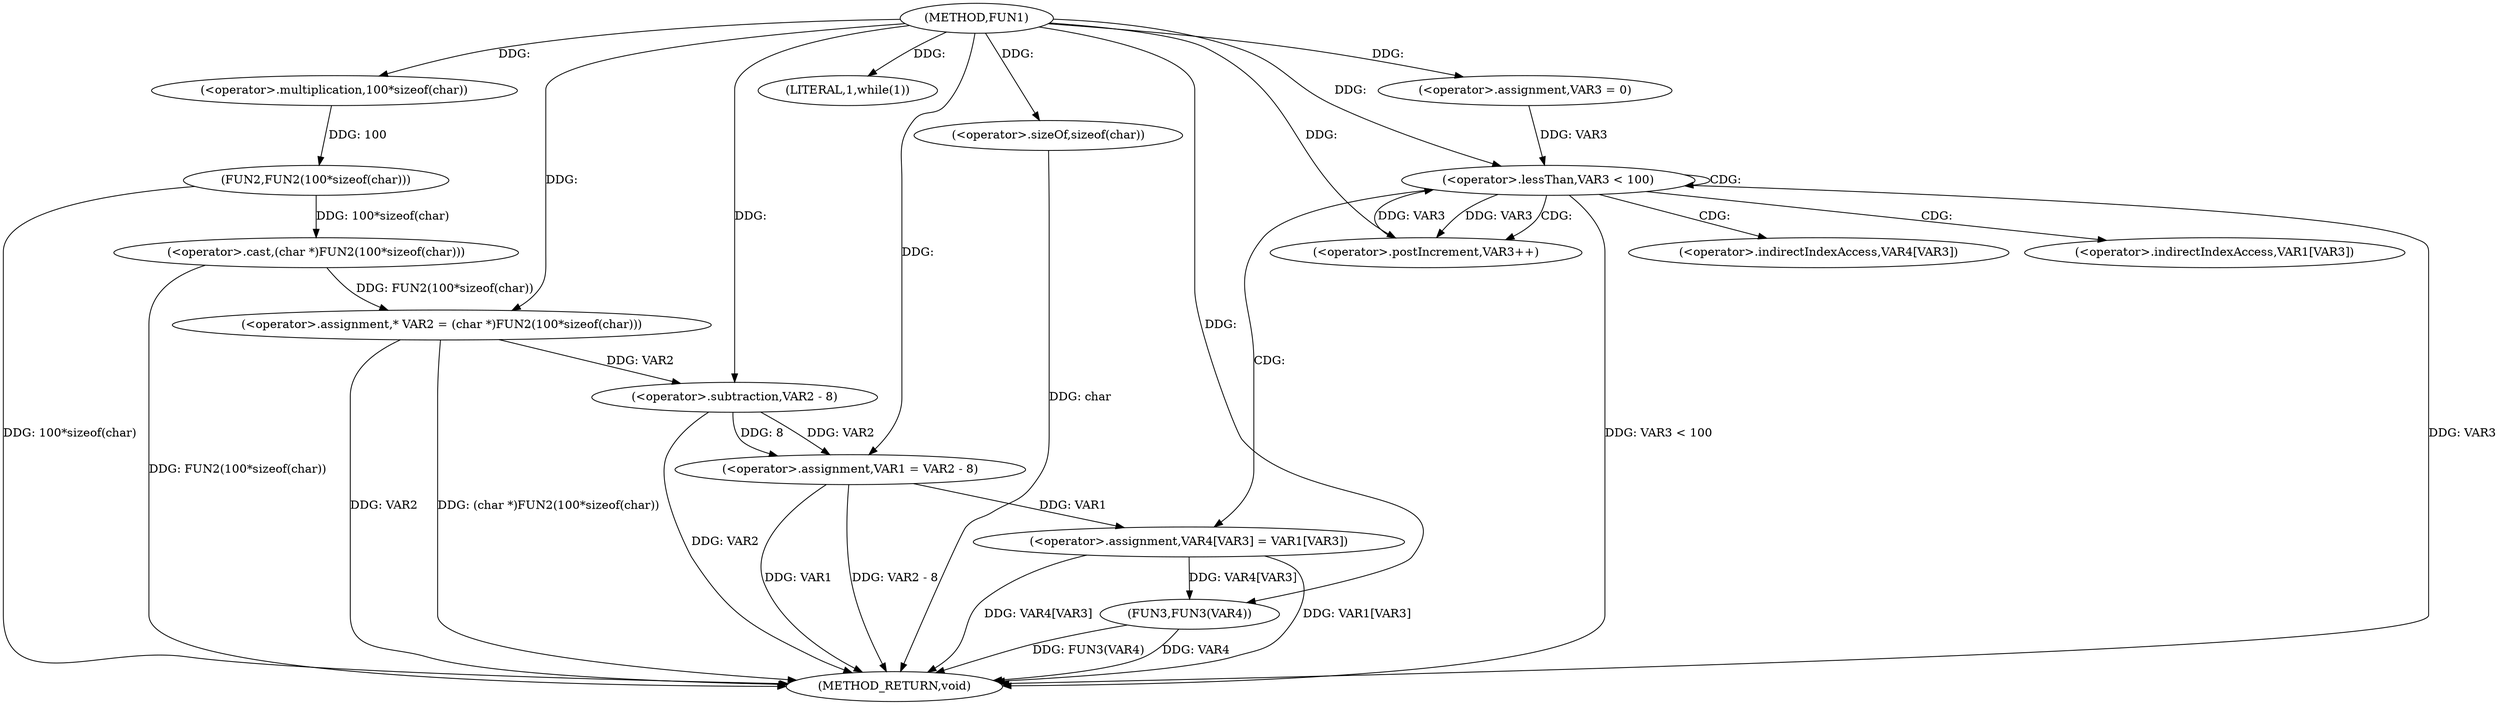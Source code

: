 digraph FUN1 {  
"1000100" [label = "(METHOD,FUN1)" ]
"1000144" [label = "(METHOD_RETURN,void)" ]
"1000104" [label = "(<operator>.assignment,* VAR2 = (char *)FUN2(100*sizeof(char)))" ]
"1000106" [label = "(<operator>.cast,(char *)FUN2(100*sizeof(char)))" ]
"1000108" [label = "(FUN2,FUN2(100*sizeof(char)))" ]
"1000109" [label = "(<operator>.multiplication,100*sizeof(char))" ]
"1000111" [label = "(<operator>.sizeOf,sizeof(char))" ]
"1000114" [label = "(LITERAL,1,while(1))" ]
"1000116" [label = "(<operator>.assignment,VAR1 = VAR2 - 8)" ]
"1000118" [label = "(<operator>.subtraction,VAR2 - 8)" ]
"1000126" [label = "(<operator>.assignment,VAR3 = 0)" ]
"1000129" [label = "(<operator>.lessThan,VAR3 < 100)" ]
"1000132" [label = "(<operator>.postIncrement,VAR3++)" ]
"1000135" [label = "(<operator>.assignment,VAR4[VAR3] = VAR1[VAR3])" ]
"1000142" [label = "(FUN3,FUN3(VAR4))" ]
"1000136" [label = "(<operator>.indirectIndexAccess,VAR4[VAR3])" ]
"1000139" [label = "(<operator>.indirectIndexAccess,VAR1[VAR3])" ]
  "1000116" -> "1000144"  [ label = "DDG: VAR1"] 
  "1000142" -> "1000144"  [ label = "DDG: FUN3(VAR4)"] 
  "1000106" -> "1000144"  [ label = "DDG: FUN2(100*sizeof(char))"] 
  "1000104" -> "1000144"  [ label = "DDG: VAR2"] 
  "1000129" -> "1000144"  [ label = "DDG: VAR3 < 100"] 
  "1000116" -> "1000144"  [ label = "DDG: VAR2 - 8"] 
  "1000111" -> "1000144"  [ label = "DDG: char"] 
  "1000118" -> "1000144"  [ label = "DDG: VAR2"] 
  "1000129" -> "1000144"  [ label = "DDG: VAR3"] 
  "1000135" -> "1000144"  [ label = "DDG: VAR1[VAR3]"] 
  "1000142" -> "1000144"  [ label = "DDG: VAR4"] 
  "1000135" -> "1000144"  [ label = "DDG: VAR4[VAR3]"] 
  "1000104" -> "1000144"  [ label = "DDG: (char *)FUN2(100*sizeof(char))"] 
  "1000108" -> "1000144"  [ label = "DDG: 100*sizeof(char)"] 
  "1000106" -> "1000104"  [ label = "DDG: FUN2(100*sizeof(char))"] 
  "1000100" -> "1000104"  [ label = "DDG: "] 
  "1000108" -> "1000106"  [ label = "DDG: 100*sizeof(char)"] 
  "1000109" -> "1000108"  [ label = "DDG: 100"] 
  "1000100" -> "1000109"  [ label = "DDG: "] 
  "1000100" -> "1000111"  [ label = "DDG: "] 
  "1000100" -> "1000114"  [ label = "DDG: "] 
  "1000118" -> "1000116"  [ label = "DDG: VAR2"] 
  "1000118" -> "1000116"  [ label = "DDG: 8"] 
  "1000100" -> "1000116"  [ label = "DDG: "] 
  "1000104" -> "1000118"  [ label = "DDG: VAR2"] 
  "1000100" -> "1000118"  [ label = "DDG: "] 
  "1000100" -> "1000126"  [ label = "DDG: "] 
  "1000126" -> "1000129"  [ label = "DDG: VAR3"] 
  "1000132" -> "1000129"  [ label = "DDG: VAR3"] 
  "1000100" -> "1000129"  [ label = "DDG: "] 
  "1000129" -> "1000132"  [ label = "DDG: VAR3"] 
  "1000100" -> "1000132"  [ label = "DDG: "] 
  "1000116" -> "1000135"  [ label = "DDG: VAR1"] 
  "1000135" -> "1000142"  [ label = "DDG: VAR4[VAR3]"] 
  "1000100" -> "1000142"  [ label = "DDG: "] 
  "1000129" -> "1000132"  [ label = "CDG: "] 
  "1000129" -> "1000129"  [ label = "CDG: "] 
  "1000129" -> "1000139"  [ label = "CDG: "] 
  "1000129" -> "1000135"  [ label = "CDG: "] 
  "1000129" -> "1000136"  [ label = "CDG: "] 
}
